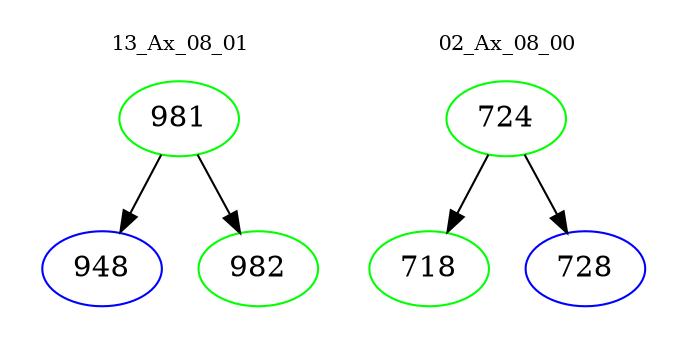 digraph{
subgraph cluster_0 {
color = white
label = "13_Ax_08_01";
fontsize=10;
T0_981 [label="981", color="green"]
T0_981 -> T0_948 [color="black"]
T0_948 [label="948", color="blue"]
T0_981 -> T0_982 [color="black"]
T0_982 [label="982", color="green"]
}
subgraph cluster_1 {
color = white
label = "02_Ax_08_00";
fontsize=10;
T1_724 [label="724", color="green"]
T1_724 -> T1_718 [color="black"]
T1_718 [label="718", color="green"]
T1_724 -> T1_728 [color="black"]
T1_728 [label="728", color="blue"]
}
}
